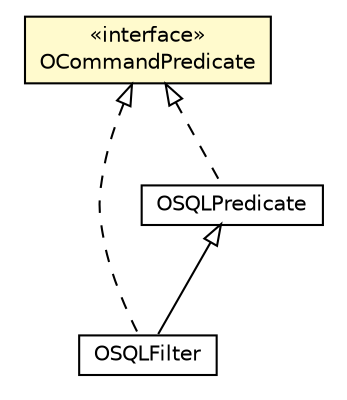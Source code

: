 #!/usr/local/bin/dot
#
# Class diagram 
# Generated by UMLGraph version R5_6-24-gf6e263 (http://www.umlgraph.org/)
#

digraph G {
	edge [fontname="Helvetica",fontsize=10,labelfontname="Helvetica",labelfontsize=10];
	node [fontname="Helvetica",fontsize=10,shape=plaintext];
	nodesep=0.25;
	ranksep=0.5;
	// com.orientechnologies.orient.core.command.OCommandPredicate
	c2124847 [label=<<table title="com.orientechnologies.orient.core.command.OCommandPredicate" border="0" cellborder="1" cellspacing="0" cellpadding="2" port="p" bgcolor="lemonChiffon" href="./OCommandPredicate.html">
		<tr><td><table border="0" cellspacing="0" cellpadding="1">
<tr><td align="center" balign="center"> &#171;interface&#187; </td></tr>
<tr><td align="center" balign="center"> OCommandPredicate </td></tr>
		</table></td></tr>
		</table>>, URL="./OCommandPredicate.html", fontname="Helvetica", fontcolor="black", fontsize=10.0];
	// com.orientechnologies.orient.core.sql.filter.OSQLFilter
	c2125005 [label=<<table title="com.orientechnologies.orient.core.sql.filter.OSQLFilter" border="0" cellborder="1" cellspacing="0" cellpadding="2" port="p" href="../sql/filter/OSQLFilter.html">
		<tr><td><table border="0" cellspacing="0" cellpadding="1">
<tr><td align="center" balign="center"> OSQLFilter </td></tr>
		</table></td></tr>
		</table>>, URL="../sql/filter/OSQLFilter.html", fontname="Helvetica", fontcolor="black", fontsize=10.0];
	// com.orientechnologies.orient.core.sql.filter.OSQLPredicate
	c2125008 [label=<<table title="com.orientechnologies.orient.core.sql.filter.OSQLPredicate" border="0" cellborder="1" cellspacing="0" cellpadding="2" port="p" href="../sql/filter/OSQLPredicate.html">
		<tr><td><table border="0" cellspacing="0" cellpadding="1">
<tr><td align="center" balign="center"> OSQLPredicate </td></tr>
		</table></td></tr>
		</table>>, URL="../sql/filter/OSQLPredicate.html", fontname="Helvetica", fontcolor="black", fontsize=10.0];
	//com.orientechnologies.orient.core.sql.filter.OSQLFilter extends com.orientechnologies.orient.core.sql.filter.OSQLPredicate
	c2125008:p -> c2125005:p [dir=back,arrowtail=empty];
	//com.orientechnologies.orient.core.sql.filter.OSQLFilter implements com.orientechnologies.orient.core.command.OCommandPredicate
	c2124847:p -> c2125005:p [dir=back,arrowtail=empty,style=dashed];
	//com.orientechnologies.orient.core.sql.filter.OSQLPredicate implements com.orientechnologies.orient.core.command.OCommandPredicate
	c2124847:p -> c2125008:p [dir=back,arrowtail=empty,style=dashed];
}

